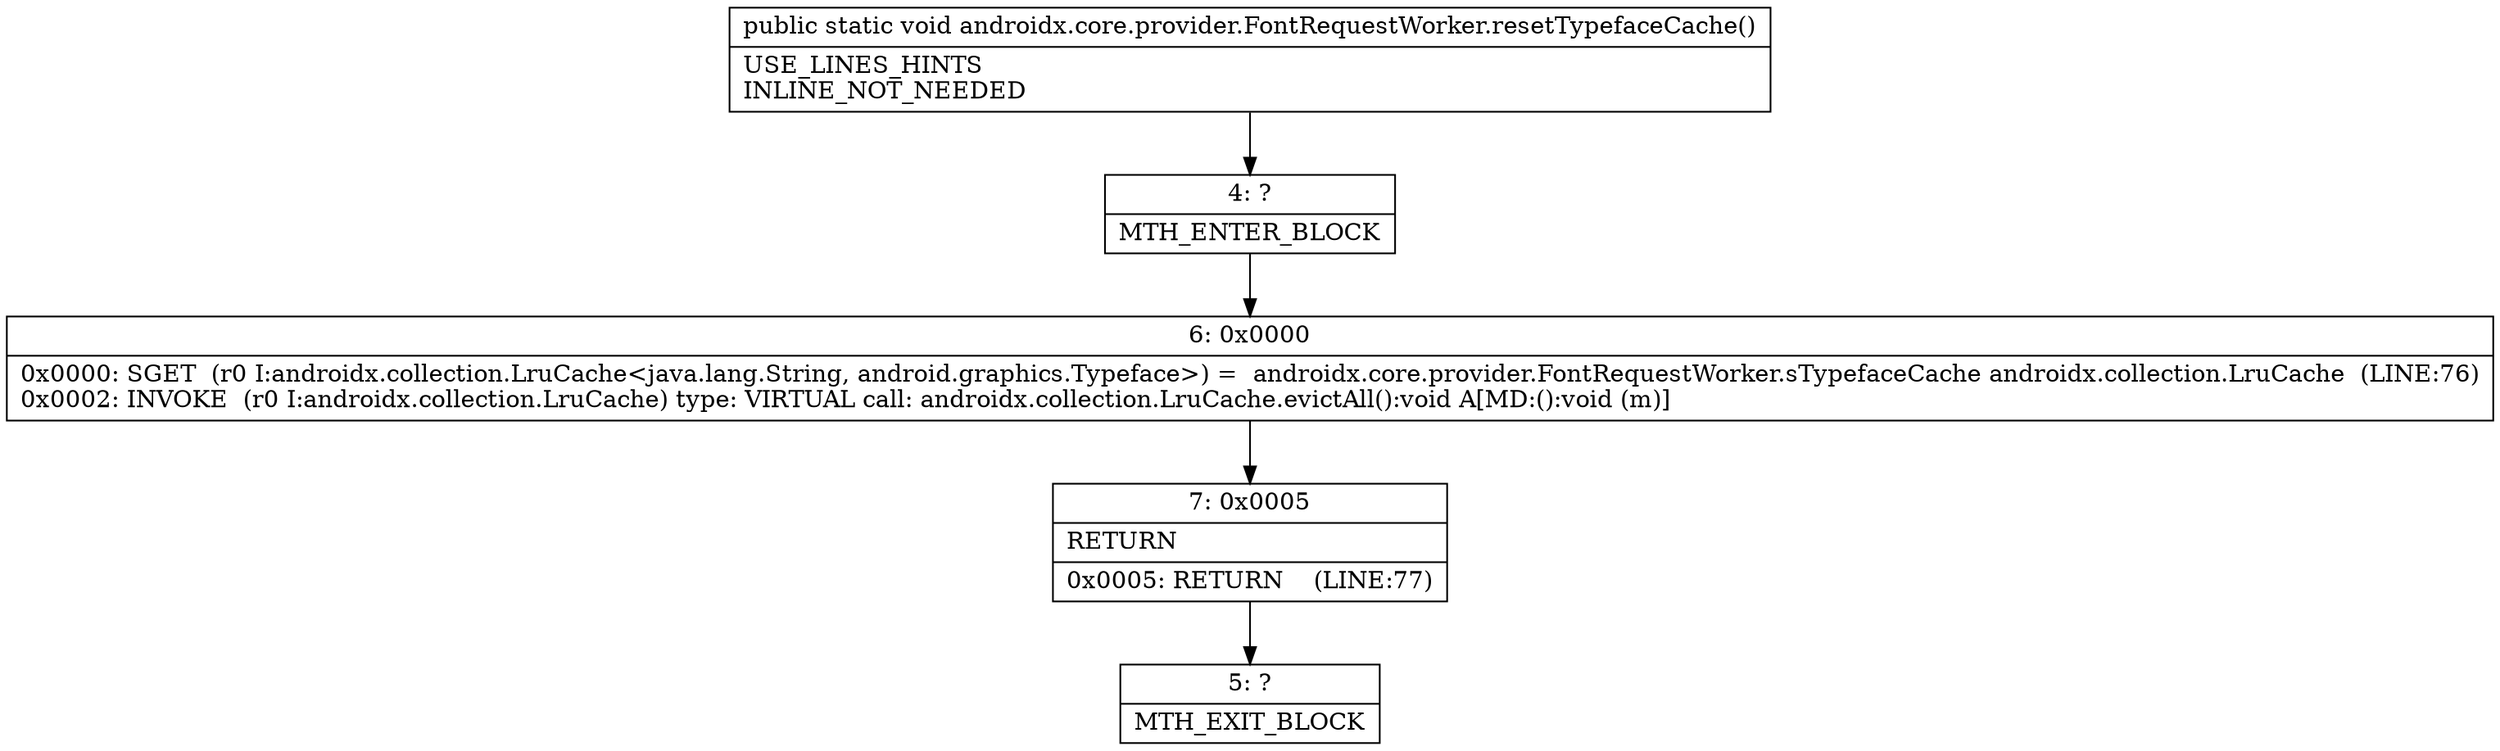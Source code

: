 digraph "CFG forandroidx.core.provider.FontRequestWorker.resetTypefaceCache()V" {
Node_4 [shape=record,label="{4\:\ ?|MTH_ENTER_BLOCK\l}"];
Node_6 [shape=record,label="{6\:\ 0x0000|0x0000: SGET  (r0 I:androidx.collection.LruCache\<java.lang.String, android.graphics.Typeface\>) =  androidx.core.provider.FontRequestWorker.sTypefaceCache androidx.collection.LruCache  (LINE:76)\l0x0002: INVOKE  (r0 I:androidx.collection.LruCache) type: VIRTUAL call: androidx.collection.LruCache.evictAll():void A[MD:():void (m)]\l}"];
Node_7 [shape=record,label="{7\:\ 0x0005|RETURN\l|0x0005: RETURN    (LINE:77)\l}"];
Node_5 [shape=record,label="{5\:\ ?|MTH_EXIT_BLOCK\l}"];
MethodNode[shape=record,label="{public static void androidx.core.provider.FontRequestWorker.resetTypefaceCache()  | USE_LINES_HINTS\lINLINE_NOT_NEEDED\l}"];
MethodNode -> Node_4;Node_4 -> Node_6;
Node_6 -> Node_7;
Node_7 -> Node_5;
}

